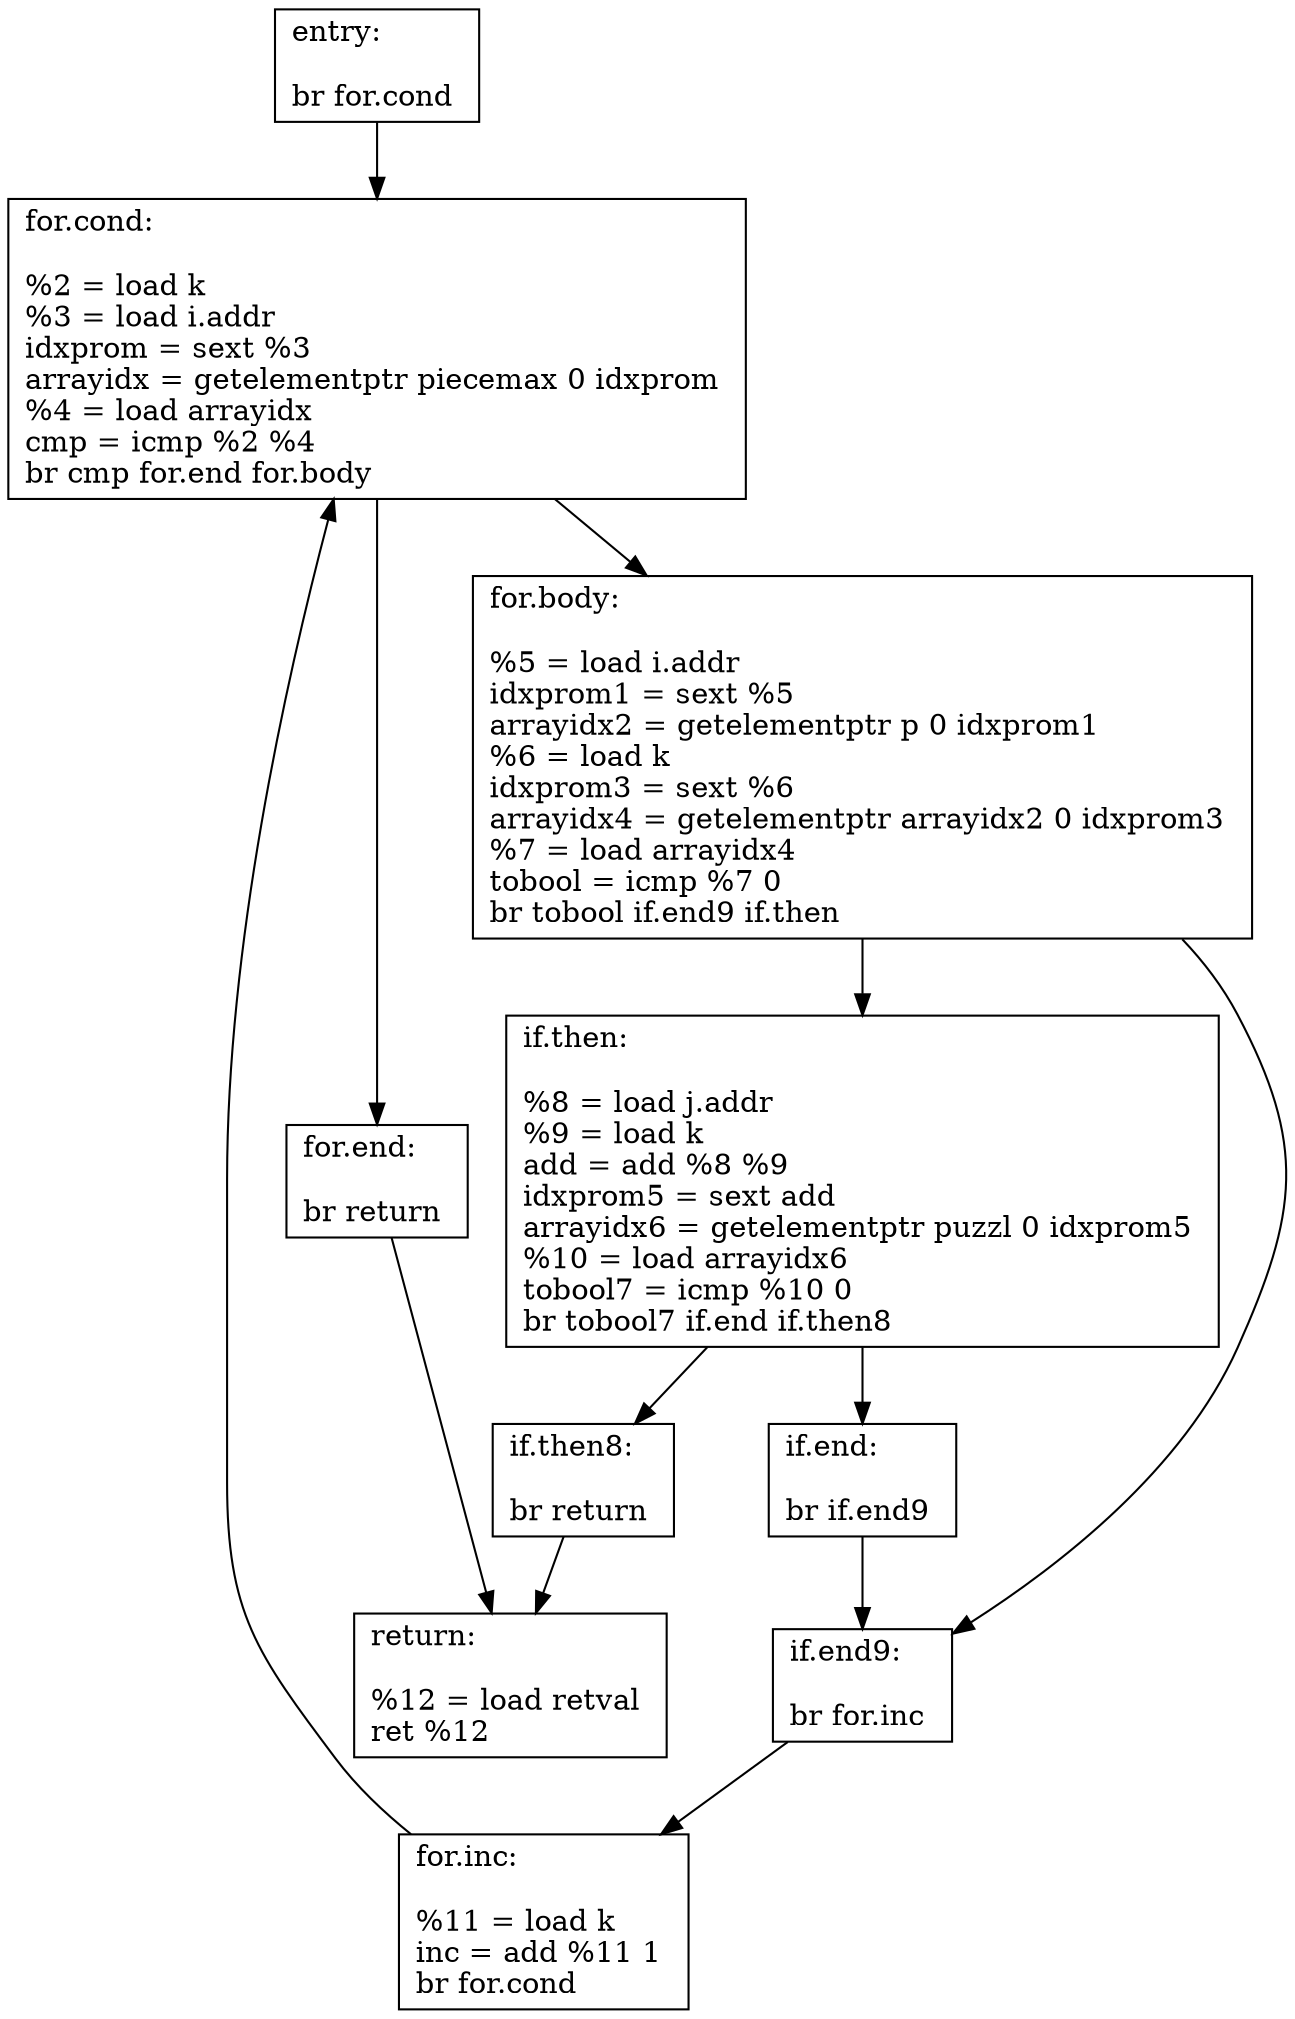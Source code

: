 digraph "CFG for 'Fit' function" {
	entry[shape=record,
		label="{entry:\l\l
			br for.cond \l
		}"
	];
	entry -> forcond;
	forcond[shape=record,
		label="{for.cond:\l\l
			%2 = load k \l
			%3 = load i.addr \l
			idxprom = sext %3 \l
			arrayidx = getelementptr piecemax 0 idxprom \l
			%4 = load arrayidx \l
			cmp = icmp %2 %4 \l
			br cmp for.end for.body \l
		}"
	];
	forcond -> forbody;
	forcond -> forend;
	forbody[shape=record,
		label="{for.body:\l\l
			%5 = load i.addr \l
			idxprom1 = sext %5 \l
			arrayidx2 = getelementptr p 0 idxprom1 \l
			%6 = load k \l
			idxprom3 = sext %6 \l
			arrayidx4 = getelementptr arrayidx2 0 idxprom3 \l
			%7 = load arrayidx4 \l
			tobool = icmp %7 0 \l
			br tobool if.end9 if.then \l
		}"
	];
	forbody -> ifthen;
	forbody -> ifend9;
	ifthen[shape=record,
		label="{if.then:\l\l
			%8 = load j.addr \l
			%9 = load k \l
			add = add %8 %9 \l
			idxprom5 = sext add \l
			arrayidx6 = getelementptr puzzl 0 idxprom5 \l
			%10 = load arrayidx6 \l
			tobool7 = icmp %10 0 \l
			br tobool7 if.end if.then8 \l
		}"
	];
	ifthen -> ifthen8;
	ifthen -> ifend;
	ifthen8[shape=record,
		label="{if.then8:\l\l
			br return \l
		}"
	];
	ifthen8 -> return;
	ifend[shape=record,
		label="{if.end:\l\l
			br if.end9 \l
		}"
	];
	ifend -> ifend9;
	ifend9[shape=record,
		label="{if.end9:\l\l
			br for.inc \l
		}"
	];
	ifend9 -> forinc;
	forinc[shape=record,
		label="{for.inc:\l\l
			%11 = load k \l
			inc = add %11 1 \l
			br for.cond \l
		}"
	];
	forinc -> forcond;
	forend[shape=record,
		label="{for.end:\l\l
			br return \l
		}"
	];
	forend -> return;
	return[shape=record,
		label="{return:\l\l
			%12 = load retval \l
			ret %12 \l
		}"
	];
}
